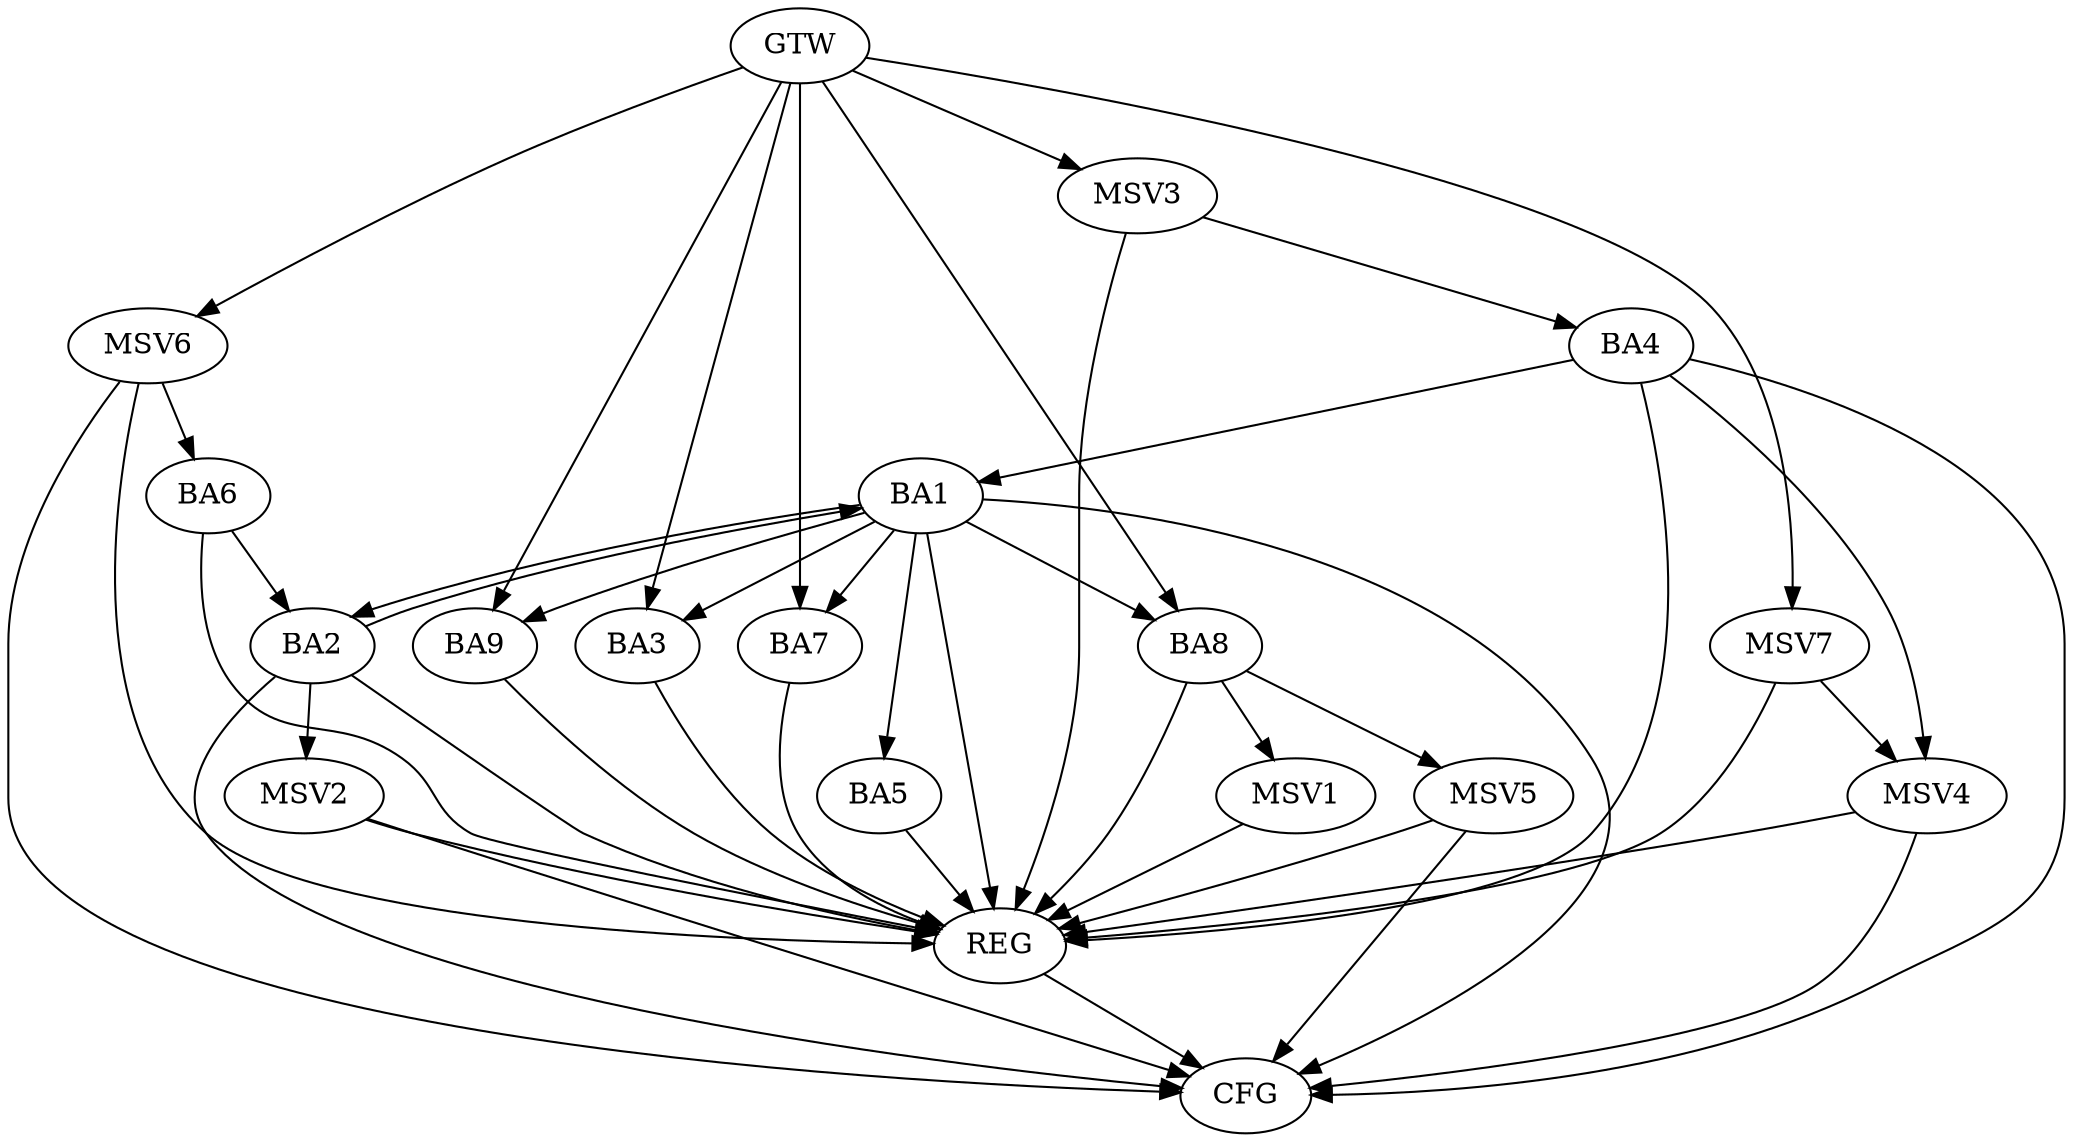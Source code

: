 strict digraph G {
  BA1 [ label="BA1" ];
  BA2 [ label="BA2" ];
  BA3 [ label="BA3" ];
  BA4 [ label="BA4" ];
  BA5 [ label="BA5" ];
  BA6 [ label="BA6" ];
  BA7 [ label="BA7" ];
  BA8 [ label="BA8" ];
  BA9 [ label="BA9" ];
  GTW [ label="GTW" ];
  REG [ label="REG" ];
  CFG [ label="CFG" ];
  MSV1 [ label="MSV1" ];
  MSV2 [ label="MSV2" ];
  MSV3 [ label="MSV3" ];
  MSV4 [ label="MSV4" ];
  MSV5 [ label="MSV5" ];
  MSV6 [ label="MSV6" ];
  MSV7 [ label="MSV7" ];
  BA1 -> BA2;
  BA2 -> BA1;
  BA4 -> BA1;
  BA6 -> BA2;
  GTW -> BA3;
  GTW -> BA7;
  GTW -> BA8;
  GTW -> BA9;
  BA1 -> REG;
  BA2 -> REG;
  BA3 -> REG;
  BA4 -> REG;
  BA5 -> REG;
  BA6 -> REG;
  BA7 -> REG;
  BA8 -> REG;
  BA9 -> REG;
  BA4 -> CFG;
  BA2 -> CFG;
  BA1 -> CFG;
  REG -> CFG;
  BA1 -> BA7;
  BA1 -> BA9;
  BA1 -> BA5;
  BA1 -> BA3;
  BA1 -> BA8;
  BA8 -> MSV1;
  MSV1 -> REG;
  BA2 -> MSV2;
  MSV2 -> REG;
  MSV2 -> CFG;
  MSV3 -> BA4;
  GTW -> MSV3;
  MSV3 -> REG;
  BA4 -> MSV4;
  MSV4 -> REG;
  MSV4 -> CFG;
  BA8 -> MSV5;
  MSV5 -> REG;
  MSV5 -> CFG;
  MSV6 -> BA6;
  GTW -> MSV6;
  MSV6 -> REG;
  MSV6 -> CFG;
  MSV7 -> MSV4;
  GTW -> MSV7;
  MSV7 -> REG;
}
